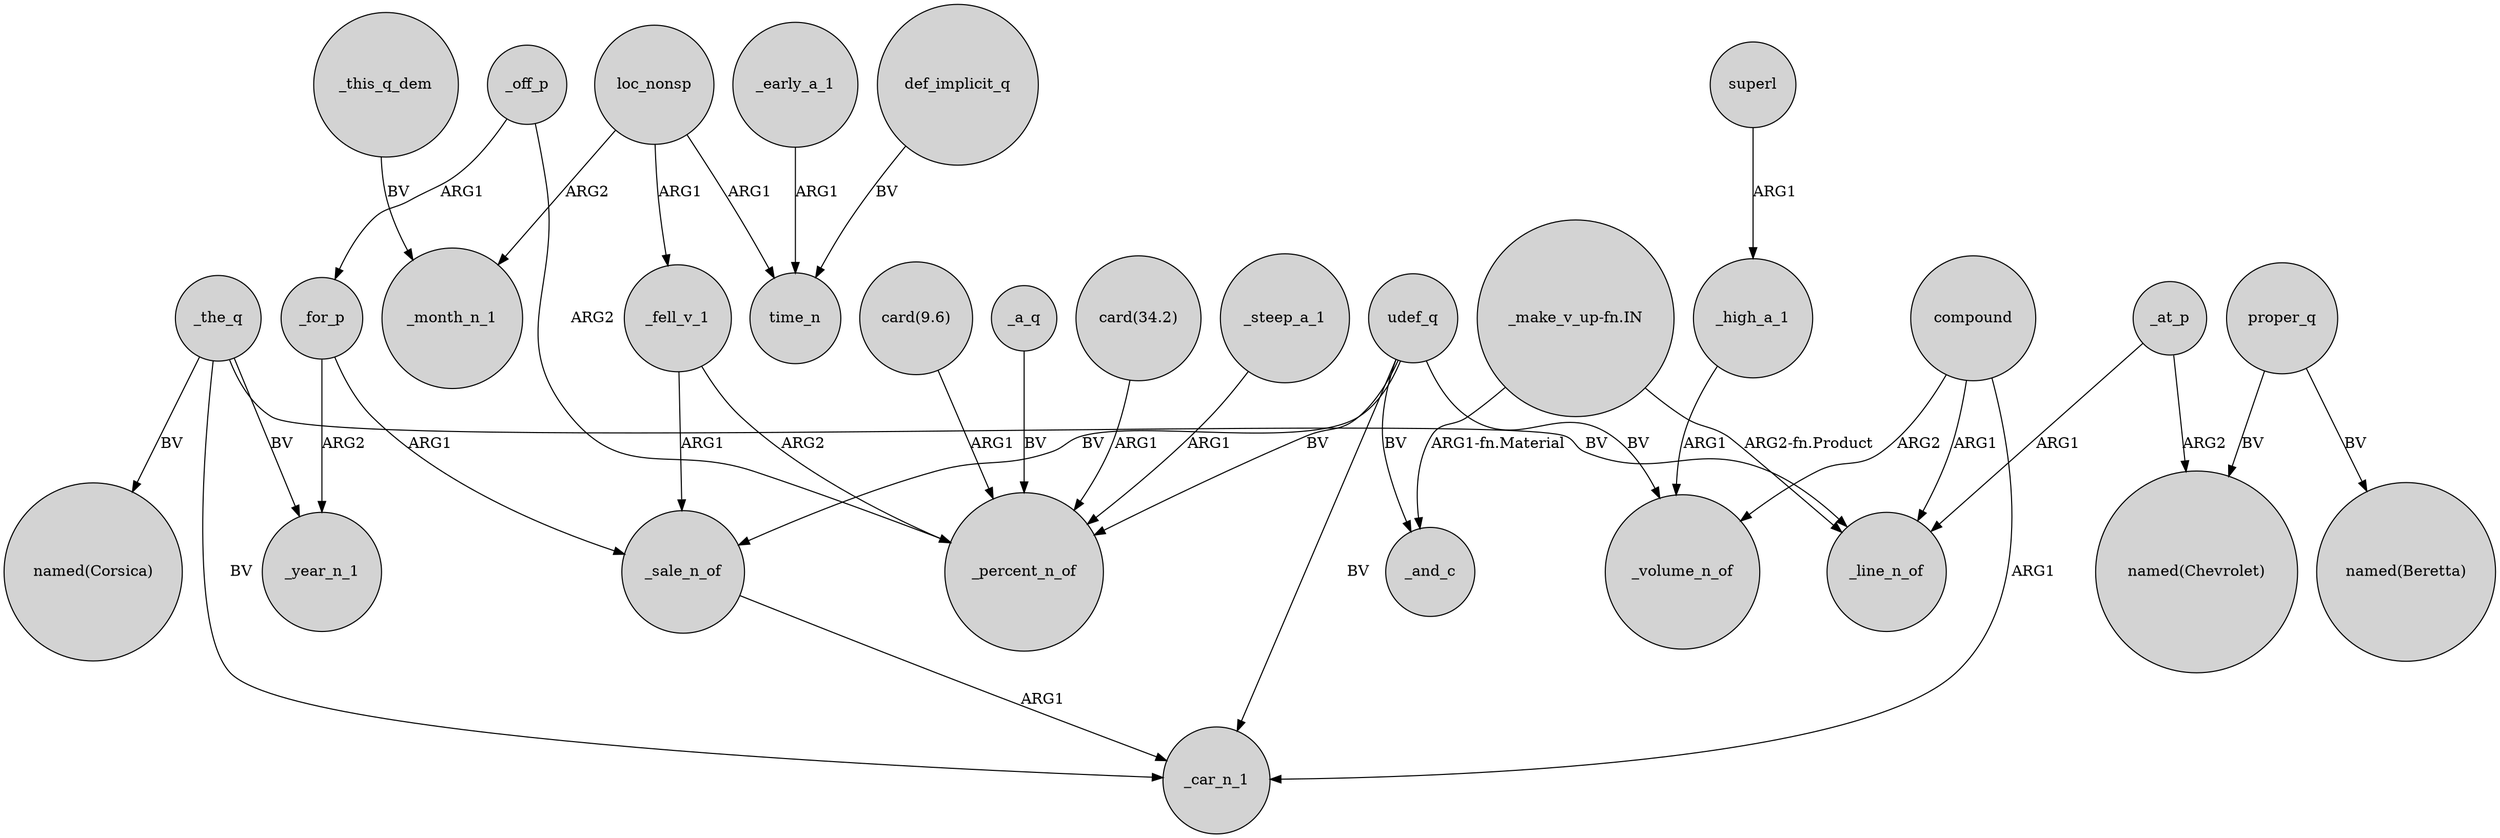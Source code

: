 digraph {
	node [shape=circle style=filled]
	_the_q -> "named(Corsica)" [label=BV]
	_for_p -> _year_n_1 [label=ARG2]
	_fell_v_1 -> _percent_n_of [label=ARG2]
	loc_nonsp -> _fell_v_1 [label=ARG1]
	superl -> _high_a_1 [label=ARG1]
	_the_q -> _line_n_of [label=BV]
	"_make_v_up-fn.IN" -> _line_n_of [label="ARG2-fn.Product"]
	"card(34.2)" -> _percent_n_of [label=ARG1]
	_sale_n_of -> _car_n_1 [label=ARG1]
	_this_q_dem -> _month_n_1 [label=BV]
	udef_q -> _volume_n_of [label=BV]
	_fell_v_1 -> _sale_n_of [label=ARG1]
	_the_q -> _car_n_1 [label=BV]
	_steep_a_1 -> _percent_n_of [label=ARG1]
	compound -> _volume_n_of [label=ARG2]
	loc_nonsp -> time_n [label=ARG1]
	"_make_v_up-fn.IN" -> _and_c [label="ARG1-fn.Material"]
	_at_p -> "named(Chevrolet)" [label=ARG2]
	compound -> _line_n_of [label=ARG1]
	_off_p -> _percent_n_of [label=ARG2]
	_for_p -> _sale_n_of [label=ARG1]
	_off_p -> _for_p [label=ARG1]
	proper_q -> "named(Chevrolet)" [label=BV]
	_high_a_1 -> _volume_n_of [label=ARG1]
	"card(9.6)" -> _percent_n_of [label=ARG1]
	_the_q -> _year_n_1 [label=BV]
	udef_q -> _sale_n_of [label=BV]
	_early_a_1 -> time_n [label=ARG1]
	compound -> _car_n_1 [label=ARG1]
	udef_q -> _car_n_1 [label=BV]
	proper_q -> "named(Beretta)" [label=BV]
	udef_q -> _percent_n_of [label=BV]
	loc_nonsp -> _month_n_1 [label=ARG2]
	udef_q -> _and_c [label=BV]
	_at_p -> _line_n_of [label=ARG1]
	def_implicit_q -> time_n [label=BV]
	_a_q -> _percent_n_of [label=BV]
}
